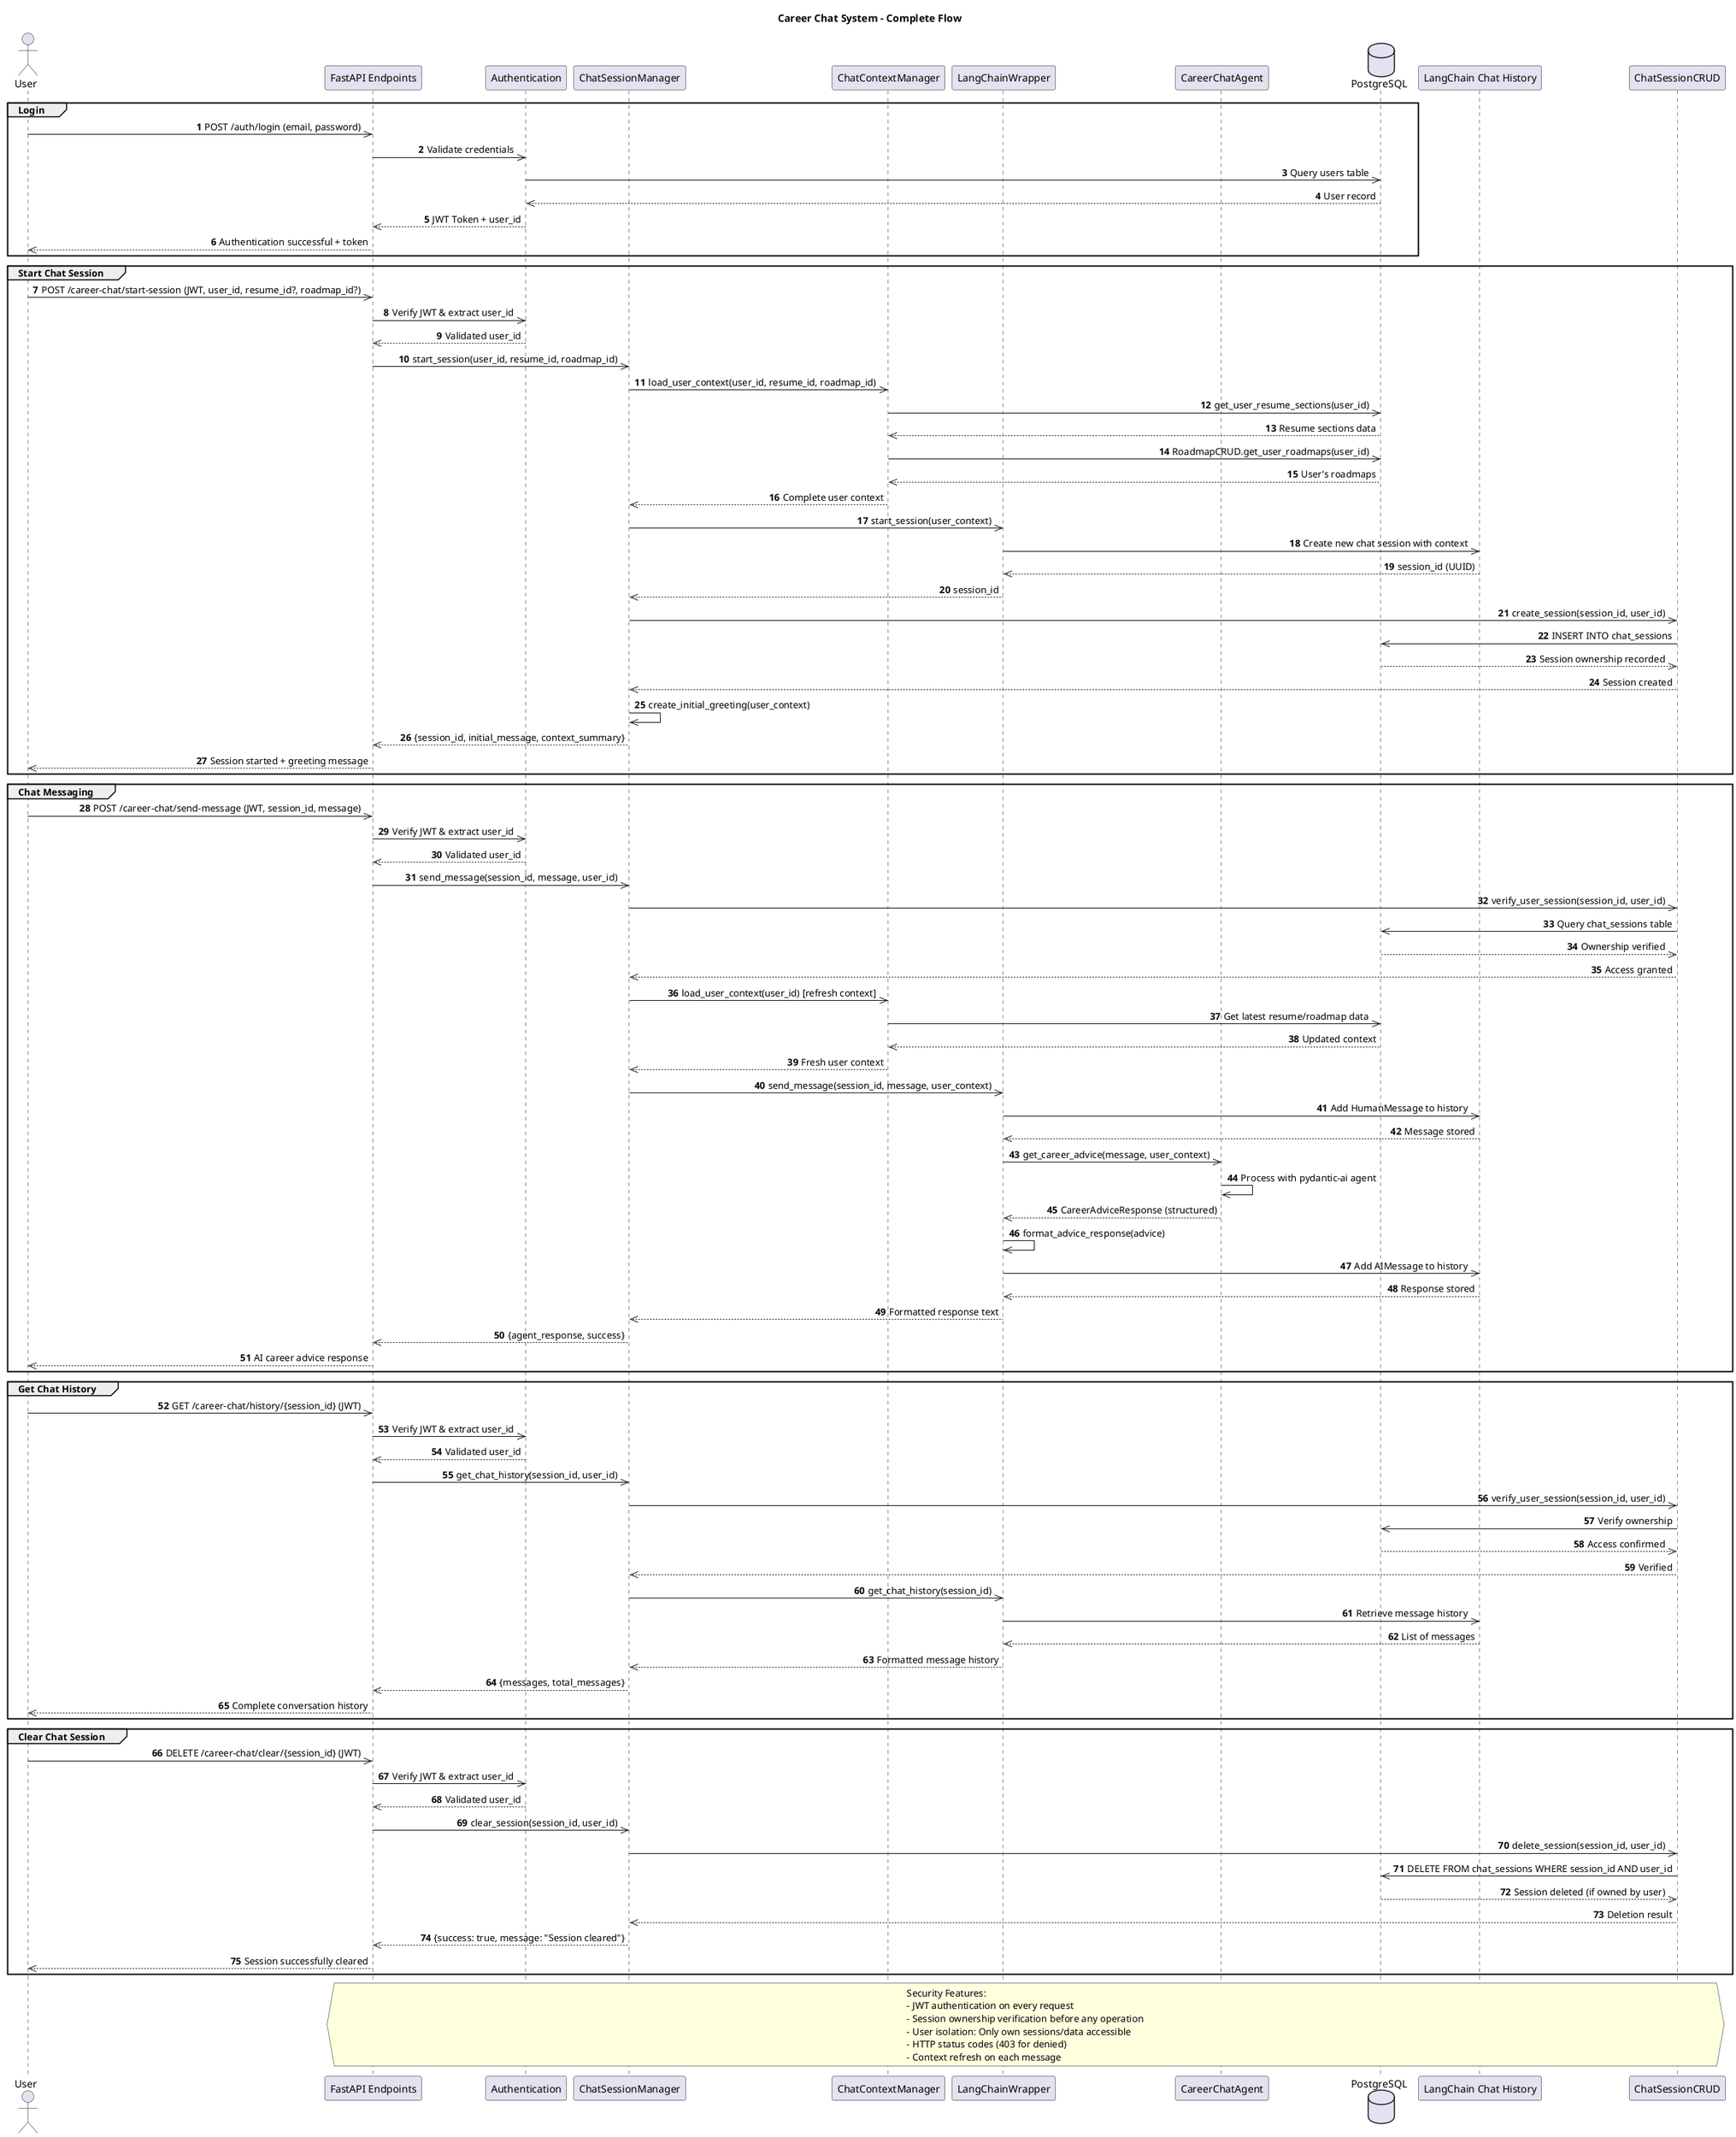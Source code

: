 @startuml
autonumber
skinparam sequenceMessageAlign right
title Career Chat System - Complete Flow

actor User as U
participant "FastAPI Endpoints" as API
participant Authentication as AUTH
participant ChatSessionManager as CSM
participant ChatContextManager as CCM
participant LangChainWrapper as LCW
participant CareerChatAgent as CCA
database PostgreSQL as DB
participant "LangChain Chat History" as LCDB
participant ChatSessionCRUD as CRUD

' 1. User Authentication & Login
group Login
  U ->> API: POST /auth/login (email, password)
  API ->> AUTH: Validate credentials
  AUTH ->> DB: Query users table
  DB -->> AUTH: User record
  AUTH -->> API: JWT Token + user_id
  API -->> U: Authentication successful + token
end

' 2. Start Chat Session
group Start Chat Session
  U ->> API: POST /career-chat/start-session (JWT, user_id, resume_id?, roadmap_id?)
  API ->> AUTH: Verify JWT & extract user_id
  AUTH -->> API: Validated user_id
  API ->> CSM: start_session(user_id, resume_id, roadmap_id)

  CSM ->> CCM: load_user_context(user_id, resume_id, roadmap_id)
  CCM ->> DB: get_user_resume_sections(user_id)
  DB -->> CCM: Resume sections data
  CCM ->> DB: RoadmapCRUD.get_user_roadmaps(user_id)
  DB -->> CCM: User's roadmaps
  CCM -->> CSM: Complete user context

  CSM ->> LCW: start_session(user_context)
  LCW ->> LCDB: Create new chat session with context
  LCDB -->> LCW: session_id (UUID)
  LCW -->> CSM: session_id

  CSM ->> CRUD: create_session(session_id, user_id)
  CRUD ->> DB: INSERT INTO chat_sessions
  DB -->> CRUD: Session ownership recorded
  CRUD -->> CSM: Session created

  CSM ->> CSM: create_initial_greeting(user_context)
  CSM -->> API: {session_id, initial_message, context_summary}
  API -->> U: Session started + greeting message
end

' 3. Send Chat Messages (Multiple)
group Chat Messaging
  U ->> API: POST /career-chat/send-message (JWT, session_id, message)
  API ->> AUTH: Verify JWT & extract user_id
  AUTH -->> API: Validated user_id
  API ->> CSM: send_message(session_id, message, user_id)

  CSM ->> CRUD: verify_user_session(session_id, user_id)
  CRUD ->> DB: Query chat_sessions table
  DB -->> CRUD: Ownership verified
  CRUD -->> CSM: Access granted

  CSM ->> CCM: load_user_context(user_id) [refresh context]
  CCM ->> DB: Get latest resume/roadmap data
  DB -->> CCM: Updated context
  CCM -->> CSM: Fresh user context

  CSM ->> LCW: send_message(session_id, message, user_context)
  LCW ->> LCDB: Add HumanMessage to history
  LCDB -->> LCW: Message stored

  LCW ->> CCA: get_career_advice(message, user_context)
  CCA ->> CCA: Process with pydantic-ai agent
  CCA -->> LCW: CareerAdviceResponse (structured)

  LCW ->> LCW: format_advice_response(advice)
  LCW ->> LCDB: Add AIMessage to history
  LCDB -->> LCW: Response stored
  LCW -->> CSM: Formatted response text

  CSM -->> API: {agent_response, success}
  API -->> U: AI career advice response
end

' 4. Get Chat History
group Get Chat History
  U ->> API: GET /career-chat/history/{session_id} (JWT)
  API ->> AUTH: Verify JWT & extract user_id
  AUTH -->> API: Validated user_id
  API ->> CSM: get_chat_history(session_id, user_id)

  CSM ->> CRUD: verify_user_session(session_id, user_id)
  CRUD ->> DB: Verify ownership
  DB -->> CRUD: Access confirmed
  CRUD -->> CSM: Verified

  CSM ->> LCW: get_chat_history(session_id)
  LCW ->> LCDB: Retrieve message history
  LCDB -->> LCW: List of messages
  LCW -->> CSM: Formatted message history
  CSM -->> API: {messages, total_messages}
  API -->> U: Complete conversation history
end

' 5. Clear Chat Session
group Clear Chat Session
  U ->> API: DELETE /career-chat/clear/{session_id} (JWT)
  API ->> AUTH: Verify JWT & extract user_id
  AUTH -->> API: Validated user_id
  API ->> CSM: clear_session(session_id, user_id)

  CSM ->> CRUD: delete_session(session_id, user_id)
  CRUD ->> DB: DELETE FROM chat_sessions WHERE session_id AND user_id
  DB -->> CRUD: Session deleted (if owned by user)
  CRUD -->> CSM: Deletion result

  ' LangChain chat history remains in DB but session ownership is removed
  CSM -->> API: {success: true, message: "Session cleared"}
  API -->> U: Session successfully cleared
end

' Security Features Note
hnote over API,CRUD
Security Features:
- JWT authentication on every request
- Session ownership verification before any operation
- User isolation: Only own sessions/data accessible
- HTTP status codes (403 for denied)
- Context refresh on each message
end note

@enduml
